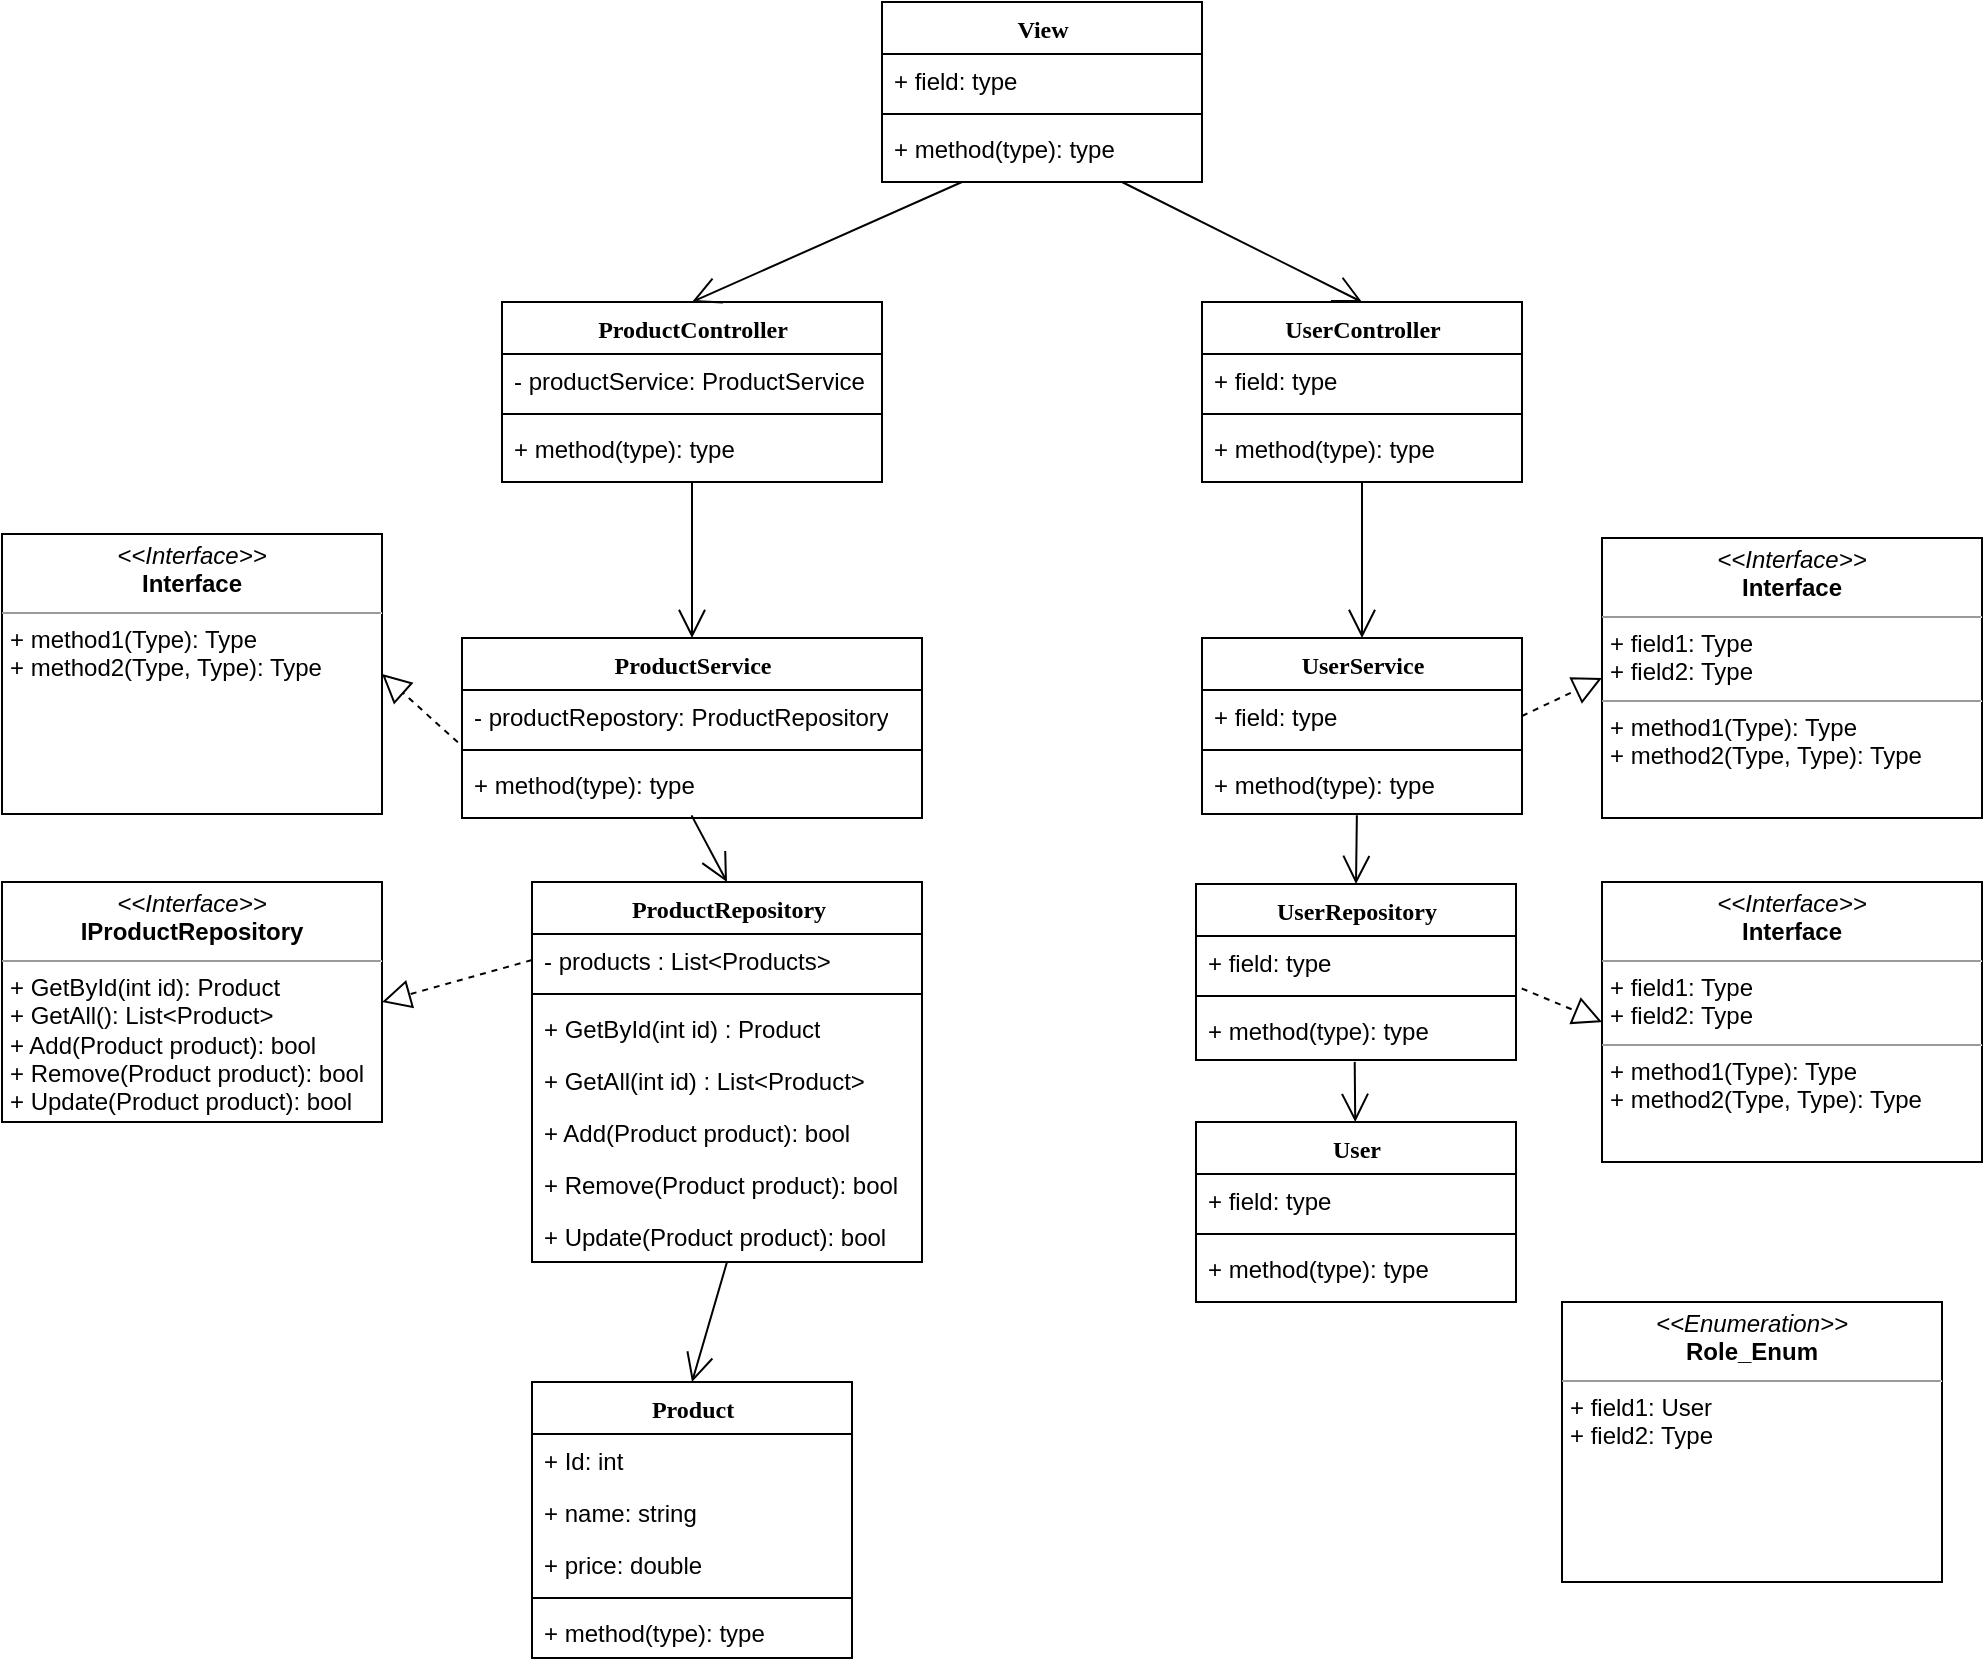 <mxfile version="12.8.1" type="device"><diagram name="Page-1" id="9f46799a-70d6-7492-0946-bef42562c5a5"><mxGraphModel dx="1564" dy="1742" grid="1" gridSize="10" guides="1" tooltips="1" connect="1" arrows="1" fold="1" page="1" pageScale="1" pageWidth="1100" pageHeight="850" background="#ffffff" math="0" shadow="0"><root><mxCell id="0"/><mxCell id="1" parent="0"/><mxCell id="78961159f06e98e8-17" value="Product" style="swimlane;html=1;fontStyle=1;align=center;verticalAlign=top;childLayout=stackLayout;horizontal=1;startSize=26;horizontalStack=0;resizeParent=1;resizeLast=0;collapsible=1;marginBottom=0;swimlaneFillColor=#ffffff;rounded=0;shadow=0;comic=0;labelBackgroundColor=none;strokeWidth=1;fillColor=none;fontFamily=Verdana;fontSize=12" parent="1" vertex="1"><mxGeometry x="295" y="630" width="160" height="138" as="geometry"/></mxCell><mxCell id="78961159f06e98e8-21" value="+ Id: int" style="text;html=1;strokeColor=none;fillColor=none;align=left;verticalAlign=top;spacingLeft=4;spacingRight=4;whiteSpace=wrap;overflow=hidden;rotatable=0;points=[[0,0.5],[1,0.5]];portConstraint=eastwest;" parent="78961159f06e98e8-17" vertex="1"><mxGeometry y="26" width="160" height="26" as="geometry"/></mxCell><mxCell id="0bkyjAdQQClNHAc4ruux-62" value="+ name: string" style="text;html=1;strokeColor=none;fillColor=none;align=left;verticalAlign=top;spacingLeft=4;spacingRight=4;whiteSpace=wrap;overflow=hidden;rotatable=0;points=[[0,0.5],[1,0.5]];portConstraint=eastwest;" parent="78961159f06e98e8-17" vertex="1"><mxGeometry y="52" width="160" height="26" as="geometry"/></mxCell><mxCell id="0bkyjAdQQClNHAc4ruux-63" value="+ price: double" style="text;html=1;strokeColor=none;fillColor=none;align=left;verticalAlign=top;spacingLeft=4;spacingRight=4;whiteSpace=wrap;overflow=hidden;rotatable=0;points=[[0,0.5],[1,0.5]];portConstraint=eastwest;" parent="78961159f06e98e8-17" vertex="1"><mxGeometry y="78" width="160" height="26" as="geometry"/></mxCell><mxCell id="78961159f06e98e8-19" value="" style="line;html=1;strokeWidth=1;fillColor=none;align=left;verticalAlign=middle;spacingTop=-1;spacingLeft=3;spacingRight=3;rotatable=0;labelPosition=right;points=[];portConstraint=eastwest;" parent="78961159f06e98e8-17" vertex="1"><mxGeometry y="104" width="160" height="8" as="geometry"/></mxCell><mxCell id="78961159f06e98e8-20" value="+ method(type): type" style="text;html=1;strokeColor=none;fillColor=none;align=left;verticalAlign=top;spacingLeft=4;spacingRight=4;whiteSpace=wrap;overflow=hidden;rotatable=0;points=[[0,0.5],[1,0.5]];portConstraint=eastwest;" parent="78961159f06e98e8-17" vertex="1"><mxGeometry y="112" width="160" height="26" as="geometry"/></mxCell><mxCell id="78961159f06e98e8-30" value="ProductController" style="swimlane;html=1;fontStyle=1;align=center;verticalAlign=top;childLayout=stackLayout;horizontal=1;startSize=26;horizontalStack=0;resizeParent=1;resizeLast=0;collapsible=1;marginBottom=0;swimlaneFillColor=#ffffff;rounded=0;shadow=0;comic=0;labelBackgroundColor=none;strokeWidth=1;fillColor=none;fontFamily=Verdana;fontSize=12" parent="1" vertex="1"><mxGeometry x="280" y="90" width="190" height="90" as="geometry"/></mxCell><mxCell id="78961159f06e98e8-31" value="- productService: ProductService" style="text;html=1;strokeColor=none;fillColor=none;align=left;verticalAlign=top;spacingLeft=4;spacingRight=4;whiteSpace=wrap;overflow=hidden;rotatable=0;points=[[0,0.5],[1,0.5]];portConstraint=eastwest;" parent="78961159f06e98e8-30" vertex="1"><mxGeometry y="26" width="190" height="26" as="geometry"/></mxCell><mxCell id="78961159f06e98e8-38" value="" style="line;html=1;strokeWidth=1;fillColor=none;align=left;verticalAlign=middle;spacingTop=-1;spacingLeft=3;spacingRight=3;rotatable=0;labelPosition=right;points=[];portConstraint=eastwest;" parent="78961159f06e98e8-30" vertex="1"><mxGeometry y="52" width="190" height="8" as="geometry"/></mxCell><mxCell id="2uxWiu-USM1Q02Om_RPY-19" value="+ method(type): type" style="text;html=1;strokeColor=none;fillColor=none;align=left;verticalAlign=top;spacingLeft=4;spacingRight=4;whiteSpace=wrap;overflow=hidden;rotatable=0;points=[[0,0.5],[1,0.5]];portConstraint=eastwest;" vertex="1" parent="78961159f06e98e8-30"><mxGeometry y="60" width="190" height="26" as="geometry"/></mxCell><mxCell id="0bkyjAdQQClNHAc4ruux-1" value="User" style="swimlane;html=1;fontStyle=1;align=center;verticalAlign=top;childLayout=stackLayout;horizontal=1;startSize=26;horizontalStack=0;resizeParent=1;resizeLast=0;collapsible=1;marginBottom=0;swimlaneFillColor=#ffffff;rounded=0;shadow=0;comic=0;labelBackgroundColor=none;strokeWidth=1;fillColor=none;fontFamily=Verdana;fontSize=12" parent="1" vertex="1"><mxGeometry x="627" y="500" width="160" height="90" as="geometry"/></mxCell><mxCell id="0bkyjAdQQClNHAc4ruux-2" value="+ field: type" style="text;html=1;strokeColor=none;fillColor=none;align=left;verticalAlign=top;spacingLeft=4;spacingRight=4;whiteSpace=wrap;overflow=hidden;rotatable=0;points=[[0,0.5],[1,0.5]];portConstraint=eastwest;" parent="0bkyjAdQQClNHAc4ruux-1" vertex="1"><mxGeometry y="26" width="160" height="26" as="geometry"/></mxCell><mxCell id="0bkyjAdQQClNHAc4ruux-7" value="" style="line;html=1;strokeWidth=1;fillColor=none;align=left;verticalAlign=middle;spacingTop=-1;spacingLeft=3;spacingRight=3;rotatable=0;labelPosition=right;points=[];portConstraint=eastwest;" parent="0bkyjAdQQClNHAc4ruux-1" vertex="1"><mxGeometry y="52" width="160" height="8" as="geometry"/></mxCell><mxCell id="0bkyjAdQQClNHAc4ruux-8" value="+ method(type): type" style="text;html=1;strokeColor=none;fillColor=none;align=left;verticalAlign=top;spacingLeft=4;spacingRight=4;whiteSpace=wrap;overflow=hidden;rotatable=0;points=[[0,0.5],[1,0.5]];portConstraint=eastwest;" parent="0bkyjAdQQClNHAc4ruux-1" vertex="1"><mxGeometry y="60" width="160" height="26" as="geometry"/></mxCell><mxCell id="0bkyjAdQQClNHAc4ruux-10" value="UserController" style="swimlane;html=1;fontStyle=1;align=center;verticalAlign=top;childLayout=stackLayout;horizontal=1;startSize=26;horizontalStack=0;resizeParent=1;resizeLast=0;collapsible=1;marginBottom=0;swimlaneFillColor=#ffffff;rounded=0;shadow=0;comic=0;labelBackgroundColor=none;strokeWidth=1;fillColor=none;fontFamily=Verdana;fontSize=12" parent="1" vertex="1"><mxGeometry x="630" y="90" width="160" height="90" as="geometry"/></mxCell><mxCell id="0bkyjAdQQClNHAc4ruux-11" value="+ field: type" style="text;html=1;strokeColor=none;fillColor=none;align=left;verticalAlign=top;spacingLeft=4;spacingRight=4;whiteSpace=wrap;overflow=hidden;rotatable=0;points=[[0,0.5],[1,0.5]];portConstraint=eastwest;" parent="0bkyjAdQQClNHAc4ruux-10" vertex="1"><mxGeometry y="26" width="160" height="26" as="geometry"/></mxCell><mxCell id="0bkyjAdQQClNHAc4ruux-16" value="" style="line;html=1;strokeWidth=1;fillColor=none;align=left;verticalAlign=middle;spacingTop=-1;spacingLeft=3;spacingRight=3;rotatable=0;labelPosition=right;points=[];portConstraint=eastwest;" parent="0bkyjAdQQClNHAc4ruux-10" vertex="1"><mxGeometry y="52" width="160" height="8" as="geometry"/></mxCell><mxCell id="0bkyjAdQQClNHAc4ruux-17" value="+ method(type): type" style="text;html=1;strokeColor=none;fillColor=none;align=left;verticalAlign=top;spacingLeft=4;spacingRight=4;whiteSpace=wrap;overflow=hidden;rotatable=0;points=[[0,0.5],[1,0.5]];portConstraint=eastwest;" parent="0bkyjAdQQClNHAc4ruux-10" vertex="1"><mxGeometry y="60" width="160" height="26" as="geometry"/></mxCell><mxCell id="0bkyjAdQQClNHAc4ruux-19" value="View" style="swimlane;html=1;fontStyle=1;align=center;verticalAlign=top;childLayout=stackLayout;horizontal=1;startSize=26;horizontalStack=0;resizeParent=1;resizeLast=0;collapsible=1;marginBottom=0;swimlaneFillColor=#ffffff;rounded=0;shadow=0;comic=0;labelBackgroundColor=none;strokeWidth=1;fillColor=none;fontFamily=Verdana;fontSize=12" parent="1" vertex="1"><mxGeometry x="470" y="-60" width="160" height="90" as="geometry"/></mxCell><mxCell id="0bkyjAdQQClNHAc4ruux-20" value="+ field: type" style="text;html=1;strokeColor=none;fillColor=none;align=left;verticalAlign=top;spacingLeft=4;spacingRight=4;whiteSpace=wrap;overflow=hidden;rotatable=0;points=[[0,0.5],[1,0.5]];portConstraint=eastwest;" parent="0bkyjAdQQClNHAc4ruux-19" vertex="1"><mxGeometry y="26" width="160" height="26" as="geometry"/></mxCell><mxCell id="0bkyjAdQQClNHAc4ruux-25" value="" style="line;html=1;strokeWidth=1;fillColor=none;align=left;verticalAlign=middle;spacingTop=-1;spacingLeft=3;spacingRight=3;rotatable=0;labelPosition=right;points=[];portConstraint=eastwest;" parent="0bkyjAdQQClNHAc4ruux-19" vertex="1"><mxGeometry y="52" width="160" height="8" as="geometry"/></mxCell><mxCell id="0bkyjAdQQClNHAc4ruux-26" value="+ method(type): type" style="text;html=1;strokeColor=none;fillColor=none;align=left;verticalAlign=top;spacingLeft=4;spacingRight=4;whiteSpace=wrap;overflow=hidden;rotatable=0;points=[[0,0.5],[1,0.5]];portConstraint=eastwest;" parent="0bkyjAdQQClNHAc4ruux-19" vertex="1"><mxGeometry y="60" width="160" height="26" as="geometry"/></mxCell><mxCell id="0bkyjAdQQClNHAc4ruux-28" value="UserService" style="swimlane;html=1;fontStyle=1;align=center;verticalAlign=top;childLayout=stackLayout;horizontal=1;startSize=26;horizontalStack=0;resizeParent=1;resizeLast=0;collapsible=1;marginBottom=0;swimlaneFillColor=#ffffff;rounded=0;shadow=0;comic=0;labelBackgroundColor=none;strokeWidth=1;fillColor=none;fontFamily=Verdana;fontSize=12" parent="1" vertex="1"><mxGeometry x="630" y="258" width="160" height="88" as="geometry"/></mxCell><mxCell id="0bkyjAdQQClNHAc4ruux-29" value="+ field: type" style="text;html=1;strokeColor=none;fillColor=none;align=left;verticalAlign=top;spacingLeft=4;spacingRight=4;whiteSpace=wrap;overflow=hidden;rotatable=0;points=[[0,0.5],[1,0.5]];portConstraint=eastwest;" parent="0bkyjAdQQClNHAc4ruux-28" vertex="1"><mxGeometry y="26" width="160" height="26" as="geometry"/></mxCell><mxCell id="0bkyjAdQQClNHAc4ruux-34" value="" style="line;html=1;strokeWidth=1;fillColor=none;align=left;verticalAlign=middle;spacingTop=-1;spacingLeft=3;spacingRight=3;rotatable=0;labelPosition=right;points=[];portConstraint=eastwest;" parent="0bkyjAdQQClNHAc4ruux-28" vertex="1"><mxGeometry y="52" width="160" height="8" as="geometry"/></mxCell><mxCell id="0bkyjAdQQClNHAc4ruux-35" value="+ method(type): type" style="text;html=1;strokeColor=none;fillColor=none;align=left;verticalAlign=top;spacingLeft=4;spacingRight=4;whiteSpace=wrap;overflow=hidden;rotatable=0;points=[[0,0.5],[1,0.5]];portConstraint=eastwest;" parent="0bkyjAdQQClNHAc4ruux-28" vertex="1"><mxGeometry y="60" width="160" height="26" as="geometry"/></mxCell><mxCell id="0bkyjAdQQClNHAc4ruux-37" value="ProductRepository" style="swimlane;html=1;fontStyle=1;align=center;verticalAlign=top;childLayout=stackLayout;horizontal=1;startSize=26;horizontalStack=0;resizeParent=1;resizeLast=0;collapsible=1;marginBottom=0;swimlaneFillColor=#ffffff;rounded=0;shadow=0;comic=0;labelBackgroundColor=none;strokeWidth=1;fillColor=none;fontFamily=Verdana;fontSize=12" parent="1" vertex="1"><mxGeometry x="295" y="380" width="195" height="190" as="geometry"/></mxCell><mxCell id="0bkyjAdQQClNHAc4ruux-38" value="- products : List&amp;lt;Products&amp;gt;" style="text;html=1;strokeColor=none;fillColor=none;align=left;verticalAlign=top;spacingLeft=4;spacingRight=4;whiteSpace=wrap;overflow=hidden;rotatable=0;points=[[0,0.5],[1,0.5]];portConstraint=eastwest;" parent="0bkyjAdQQClNHAc4ruux-37" vertex="1"><mxGeometry y="26" width="195" height="26" as="geometry"/></mxCell><mxCell id="0bkyjAdQQClNHAc4ruux-43" value="" style="line;html=1;strokeWidth=1;fillColor=none;align=left;verticalAlign=middle;spacingTop=-1;spacingLeft=3;spacingRight=3;rotatable=0;labelPosition=right;points=[];portConstraint=eastwest;" parent="0bkyjAdQQClNHAc4ruux-37" vertex="1"><mxGeometry y="52" width="195" height="8" as="geometry"/></mxCell><mxCell id="0bkyjAdQQClNHAc4ruux-44" value="+ GetById(int id) : Product" style="text;html=1;strokeColor=none;fillColor=none;align=left;verticalAlign=top;spacingLeft=4;spacingRight=4;whiteSpace=wrap;overflow=hidden;rotatable=0;points=[[0,0.5],[1,0.5]];portConstraint=eastwest;" parent="0bkyjAdQQClNHAc4ruux-37" vertex="1"><mxGeometry y="60" width="195" height="26" as="geometry"/></mxCell><mxCell id="2uxWiu-USM1Q02Om_RPY-20" value="+ GetAll(int id) : List&amp;lt;Product&amp;gt;" style="text;html=1;strokeColor=none;fillColor=none;align=left;verticalAlign=top;spacingLeft=4;spacingRight=4;whiteSpace=wrap;overflow=hidden;rotatable=0;points=[[0,0.5],[1,0.5]];portConstraint=eastwest;" vertex="1" parent="0bkyjAdQQClNHAc4ruux-37"><mxGeometry y="86" width="195" height="26" as="geometry"/></mxCell><mxCell id="2uxWiu-USM1Q02Om_RPY-21" value="+ Add(Product product): bool" style="text;html=1;strokeColor=none;fillColor=none;align=left;verticalAlign=top;spacingLeft=4;spacingRight=4;whiteSpace=wrap;overflow=hidden;rotatable=0;points=[[0,0.5],[1,0.5]];portConstraint=eastwest;" vertex="1" parent="0bkyjAdQQClNHAc4ruux-37"><mxGeometry y="112" width="195" height="26" as="geometry"/></mxCell><mxCell id="2uxWiu-USM1Q02Om_RPY-22" value="+ Remove(Product product): bool" style="text;html=1;strokeColor=none;fillColor=none;align=left;verticalAlign=top;spacingLeft=4;spacingRight=4;whiteSpace=wrap;overflow=hidden;rotatable=0;points=[[0,0.5],[1,0.5]];portConstraint=eastwest;" vertex="1" parent="0bkyjAdQQClNHAc4ruux-37"><mxGeometry y="138" width="195" height="26" as="geometry"/></mxCell><mxCell id="2uxWiu-USM1Q02Om_RPY-23" value="+ Update(Product product): bool" style="text;html=1;strokeColor=none;fillColor=none;align=left;verticalAlign=top;spacingLeft=4;spacingRight=4;whiteSpace=wrap;overflow=hidden;rotatable=0;points=[[0,0.5],[1,0.5]];portConstraint=eastwest;" vertex="1" parent="0bkyjAdQQClNHAc4ruux-37"><mxGeometry y="164" width="195" height="26" as="geometry"/></mxCell><mxCell id="0bkyjAdQQClNHAc4ruux-47" value="ProductService" style="swimlane;html=1;fontStyle=1;align=center;verticalAlign=top;childLayout=stackLayout;horizontal=1;startSize=26;horizontalStack=0;resizeParent=1;resizeLast=0;collapsible=1;marginBottom=0;swimlaneFillColor=#ffffff;rounded=0;shadow=0;comic=0;labelBackgroundColor=none;strokeWidth=1;fillColor=none;fontFamily=Verdana;fontSize=12" parent="1" vertex="1"><mxGeometry x="260" y="258" width="230" height="90" as="geometry"/></mxCell><mxCell id="0bkyjAdQQClNHAc4ruux-48" value="- productRepostory: ProductRepository" style="text;html=1;strokeColor=none;fillColor=none;align=left;verticalAlign=top;spacingLeft=4;spacingRight=4;whiteSpace=wrap;overflow=hidden;rotatable=0;points=[[0,0.5],[1,0.5]];portConstraint=eastwest;" parent="0bkyjAdQQClNHAc4ruux-47" vertex="1"><mxGeometry y="26" width="230" height="26" as="geometry"/></mxCell><mxCell id="0bkyjAdQQClNHAc4ruux-53" value="" style="line;html=1;strokeWidth=1;fillColor=none;align=left;verticalAlign=middle;spacingTop=-1;spacingLeft=3;spacingRight=3;rotatable=0;labelPosition=right;points=[];portConstraint=eastwest;" parent="0bkyjAdQQClNHAc4ruux-47" vertex="1"><mxGeometry y="52" width="230" height="8" as="geometry"/></mxCell><mxCell id="0bkyjAdQQClNHAc4ruux-54" value="+ method(type): type" style="text;html=1;strokeColor=none;fillColor=none;align=left;verticalAlign=top;spacingLeft=4;spacingRight=4;whiteSpace=wrap;overflow=hidden;rotatable=0;points=[[0,0.5],[1,0.5]];portConstraint=eastwest;" parent="0bkyjAdQQClNHAc4ruux-47" vertex="1"><mxGeometry y="60" width="230" height="26" as="geometry"/></mxCell><mxCell id="0bkyjAdQQClNHAc4ruux-57" value="UserRepository" style="swimlane;html=1;fontStyle=1;align=center;verticalAlign=top;childLayout=stackLayout;horizontal=1;startSize=26;horizontalStack=0;resizeParent=1;resizeLast=0;collapsible=1;marginBottom=0;swimlaneFillColor=#ffffff;rounded=0;shadow=0;comic=0;labelBackgroundColor=none;strokeWidth=1;fillColor=none;fontFamily=Verdana;fontSize=12" parent="1" vertex="1"><mxGeometry x="627" y="381" width="160" height="88" as="geometry"/></mxCell><mxCell id="0bkyjAdQQClNHAc4ruux-58" value="+ field: type" style="text;html=1;strokeColor=none;fillColor=none;align=left;verticalAlign=top;spacingLeft=4;spacingRight=4;whiteSpace=wrap;overflow=hidden;rotatable=0;points=[[0,0.5],[1,0.5]];portConstraint=eastwest;" parent="0bkyjAdQQClNHAc4ruux-57" vertex="1"><mxGeometry y="26" width="160" height="26" as="geometry"/></mxCell><mxCell id="0bkyjAdQQClNHAc4ruux-59" value="" style="line;html=1;strokeWidth=1;fillColor=none;align=left;verticalAlign=middle;spacingTop=-1;spacingLeft=3;spacingRight=3;rotatable=0;labelPosition=right;points=[];portConstraint=eastwest;" parent="0bkyjAdQQClNHAc4ruux-57" vertex="1"><mxGeometry y="52" width="160" height="8" as="geometry"/></mxCell><mxCell id="0bkyjAdQQClNHAc4ruux-60" value="+ method(type): type" style="text;html=1;strokeColor=none;fillColor=none;align=left;verticalAlign=top;spacingLeft=4;spacingRight=4;whiteSpace=wrap;overflow=hidden;rotatable=0;points=[[0,0.5],[1,0.5]];portConstraint=eastwest;" parent="0bkyjAdQQClNHAc4ruux-57" vertex="1"><mxGeometry y="60" width="160" height="26" as="geometry"/></mxCell><mxCell id="0bkyjAdQQClNHAc4ruux-64" value="" style="endArrow=open;endFill=1;endSize=12;html=1;entryX=0.5;entryY=0;entryDx=0;entryDy=0;exitX=0.5;exitY=1;exitDx=0;exitDy=0;" parent="1" source="78961159f06e98e8-30" target="0bkyjAdQQClNHAc4ruux-47" edge="1"><mxGeometry width="160" relative="1" as="geometry"><mxPoint x="365" y="230" as="sourcePoint"/><mxPoint x="310" y="190" as="targetPoint"/></mxGeometry></mxCell><mxCell id="0bkyjAdQQClNHAc4ruux-65" value="" style="endArrow=open;endFill=1;endSize=12;html=1;entryX=0.5;entryY=0;entryDx=0;entryDy=0;exitX=0.499;exitY=1.103;exitDx=0;exitDy=0;exitPerimeter=0;" parent="1" source="0bkyjAdQQClNHAc4ruux-54" target="0bkyjAdQQClNHAc4ruux-37" edge="1"><mxGeometry width="160" relative="1" as="geometry"><mxPoint x="170" y="440" as="sourcePoint"/><mxPoint x="330" y="440" as="targetPoint"/></mxGeometry></mxCell><mxCell id="2uxWiu-USM1Q02Om_RPY-1" value="" style="endArrow=open;endFill=1;endSize=12;html=1;entryX=0.5;entryY=0;entryDx=0;entryDy=0;exitX=0.25;exitY=1;exitDx=0;exitDy=0;" edge="1" parent="1" source="0bkyjAdQQClNHAc4ruux-19" target="78961159f06e98e8-30"><mxGeometry width="160" relative="1" as="geometry"><mxPoint x="640" y="140" as="sourcePoint"/><mxPoint x="430" y="50" as="targetPoint"/></mxGeometry></mxCell><mxCell id="2uxWiu-USM1Q02Om_RPY-2" value="" style="endArrow=open;endFill=1;endSize=12;html=1;entryX=0.5;entryY=0;entryDx=0;entryDy=0;exitX=0.75;exitY=1;exitDx=0;exitDy=0;" edge="1" parent="1" source="0bkyjAdQQClNHAc4ruux-19" target="0bkyjAdQQClNHAc4ruux-10"><mxGeometry width="160" relative="1" as="geometry"><mxPoint x="610" y="100" as="sourcePoint"/><mxPoint x="790" y="140" as="targetPoint"/></mxGeometry></mxCell><mxCell id="2uxWiu-USM1Q02Om_RPY-3" value="" style="endArrow=open;endFill=1;endSize=12;html=1;exitX=0.5;exitY=1;exitDx=0;exitDy=0;entryX=0.5;entryY=0;entryDx=0;entryDy=0;" edge="1" parent="1" source="0bkyjAdQQClNHAc4ruux-37" target="78961159f06e98e8-17"><mxGeometry width="160" relative="1" as="geometry"><mxPoint x="120" y="500" as="sourcePoint"/><mxPoint x="280" y="500" as="targetPoint"/></mxGeometry></mxCell><mxCell id="2uxWiu-USM1Q02Om_RPY-4" value="" style="endArrow=open;endFill=1;endSize=12;html=1;exitX=0.5;exitY=1;exitDx=0;exitDy=0;entryX=0.5;entryY=0;entryDx=0;entryDy=0;" edge="1" parent="1" source="0bkyjAdQQClNHAc4ruux-10" target="0bkyjAdQQClNHAc4ruux-28"><mxGeometry width="160" relative="1" as="geometry"><mxPoint x="610" y="200" as="sourcePoint"/><mxPoint x="770" y="200" as="targetPoint"/></mxGeometry></mxCell><mxCell id="2uxWiu-USM1Q02Om_RPY-5" value="" style="endArrow=open;endFill=1;endSize=12;html=1;entryX=0.5;entryY=0;entryDx=0;entryDy=0;exitX=0.484;exitY=1.1;exitDx=0;exitDy=0;exitPerimeter=0;" edge="1" parent="1" source="0bkyjAdQQClNHAc4ruux-35" target="0bkyjAdQQClNHAc4ruux-57"><mxGeometry width="160" relative="1" as="geometry"><mxPoint x="680" y="360" as="sourcePoint"/><mxPoint x="990" y="360" as="targetPoint"/></mxGeometry></mxCell><mxCell id="2uxWiu-USM1Q02Om_RPY-7" value="" style="endArrow=open;endFill=1;endSize=12;html=1;exitX=0.496;exitY=1.113;exitDx=0;exitDy=0;exitPerimeter=0;" edge="1" parent="1" source="0bkyjAdQQClNHAc4ruux-60" target="0bkyjAdQQClNHAc4ruux-1"><mxGeometry width="160" relative="1" as="geometry"><mxPoint x="840" y="470" as="sourcePoint"/><mxPoint x="1000" y="470" as="targetPoint"/></mxGeometry></mxCell><mxCell id="2uxWiu-USM1Q02Om_RPY-8" value="&lt;p style=&quot;margin: 0px ; margin-top: 4px ; text-align: center&quot;&gt;&lt;i&gt;&amp;lt;&amp;lt;Interface&amp;gt;&amp;gt;&lt;/i&gt;&lt;br&gt;&lt;b&gt;Interface&lt;/b&gt;&lt;/p&gt;&lt;hr size=&quot;1&quot;&gt;&lt;p style=&quot;margin: 0px ; margin-left: 4px&quot;&gt;+ method1(Type): Type&lt;br&gt;+ method2(Type, Type): Type&lt;/p&gt;" style="verticalAlign=top;align=left;overflow=fill;fontSize=12;fontFamily=Helvetica;html=1;" vertex="1" parent="1"><mxGeometry x="30" y="206" width="190" height="140" as="geometry"/></mxCell><mxCell id="2uxWiu-USM1Q02Om_RPY-9" value="&lt;p style=&quot;margin: 0px ; margin-top: 4px ; text-align: center&quot;&gt;&lt;i&gt;&amp;lt;&amp;lt;Interface&amp;gt;&amp;gt;&lt;/i&gt;&lt;br&gt;&lt;b&gt;IProductRepository&lt;/b&gt;&lt;/p&gt;&lt;hr size=&quot;1&quot;&gt;&lt;p style=&quot;margin: 0px ; margin-left: 4px&quot;&gt;+ GetById(int id): Product&lt;/p&gt;&lt;p style=&quot;margin: 0px ; margin-left: 4px&quot;&gt;+ GetAll(): List&amp;lt;Product&amp;gt;&lt;/p&gt;&lt;p style=&quot;margin: 0px ; margin-left: 4px&quot;&gt;+ Add(Product product): bool&lt;/p&gt;&lt;p style=&quot;margin: 0px ; margin-left: 4px&quot;&gt;+ Remove(Product product): bool&lt;/p&gt;&lt;p style=&quot;margin: 0px ; margin-left: 4px&quot;&gt;+ Update(Product product): bool&lt;/p&gt;" style="verticalAlign=top;align=left;overflow=fill;fontSize=12;fontFamily=Helvetica;html=1;" vertex="1" parent="1"><mxGeometry x="30" y="380" width="190" height="120" as="geometry"/></mxCell><mxCell id="2uxWiu-USM1Q02Om_RPY-10" value="&lt;p style=&quot;margin:0px;margin-top:4px;text-align:center;&quot;&gt;&lt;i&gt;&amp;lt;&amp;lt;Interface&amp;gt;&amp;gt;&lt;/i&gt;&lt;br/&gt;&lt;b&gt;Interface&lt;/b&gt;&lt;/p&gt;&lt;hr size=&quot;1&quot;/&gt;&lt;p style=&quot;margin:0px;margin-left:4px;&quot;&gt;+ field1: Type&lt;br/&gt;+ field2: Type&lt;/p&gt;&lt;hr size=&quot;1&quot;/&gt;&lt;p style=&quot;margin:0px;margin-left:4px;&quot;&gt;+ method1(Type): Type&lt;br/&gt;+ method2(Type, Type): Type&lt;/p&gt;" style="verticalAlign=top;align=left;overflow=fill;fontSize=12;fontFamily=Helvetica;html=1;" vertex="1" parent="1"><mxGeometry x="830" y="208" width="190" height="140" as="geometry"/></mxCell><mxCell id="2uxWiu-USM1Q02Om_RPY-11" value="&lt;p style=&quot;margin:0px;margin-top:4px;text-align:center;&quot;&gt;&lt;i&gt;&amp;lt;&amp;lt;Interface&amp;gt;&amp;gt;&lt;/i&gt;&lt;br/&gt;&lt;b&gt;Interface&lt;/b&gt;&lt;/p&gt;&lt;hr size=&quot;1&quot;/&gt;&lt;p style=&quot;margin:0px;margin-left:4px;&quot;&gt;+ field1: Type&lt;br/&gt;+ field2: Type&lt;/p&gt;&lt;hr size=&quot;1&quot;/&gt;&lt;p style=&quot;margin:0px;margin-left:4px;&quot;&gt;+ method1(Type): Type&lt;br/&gt;+ method2(Type, Type): Type&lt;/p&gt;" style="verticalAlign=top;align=left;overflow=fill;fontSize=12;fontFamily=Helvetica;html=1;" vertex="1" parent="1"><mxGeometry x="830" y="380" width="190" height="140" as="geometry"/></mxCell><mxCell id="2uxWiu-USM1Q02Om_RPY-13" value="" style="endArrow=block;dashed=1;endFill=0;endSize=12;html=1;entryX=1;entryY=0.5;entryDx=0;entryDy=0;exitX=0;exitY=0.5;exitDx=0;exitDy=0;" edge="1" parent="1" source="0bkyjAdQQClNHAc4ruux-38" target="2uxWiu-USM1Q02Om_RPY-9"><mxGeometry width="160" relative="1" as="geometry"><mxPoint x="60" y="620" as="sourcePoint"/><mxPoint x="220" y="620" as="targetPoint"/></mxGeometry></mxCell><mxCell id="2uxWiu-USM1Q02Om_RPY-14" value="" style="endArrow=block;dashed=1;endFill=0;endSize=12;html=1;exitX=-0.009;exitY=1.004;exitDx=0;exitDy=0;exitPerimeter=0;entryX=1;entryY=0.5;entryDx=0;entryDy=0;" edge="1" parent="1" source="0bkyjAdQQClNHAc4ruux-48" target="2uxWiu-USM1Q02Om_RPY-8"><mxGeometry width="160" relative="1" as="geometry"><mxPoint x="190" y="200" as="sourcePoint"/><mxPoint x="350" y="200" as="targetPoint"/></mxGeometry></mxCell><mxCell id="2uxWiu-USM1Q02Om_RPY-15" value="" style="endArrow=block;dashed=1;endFill=0;endSize=12;html=1;entryX=0;entryY=0.5;entryDx=0;entryDy=0;exitX=1;exitY=0.5;exitDx=0;exitDy=0;" edge="1" parent="1" source="0bkyjAdQQClNHAc4ruux-29" target="2uxWiu-USM1Q02Om_RPY-10"><mxGeometry width="160" relative="1" as="geometry"><mxPoint x="480" y="250" as="sourcePoint"/><mxPoint x="640" y="250" as="targetPoint"/></mxGeometry></mxCell><mxCell id="2uxWiu-USM1Q02Om_RPY-16" value="" style="endArrow=block;dashed=1;endFill=0;endSize=12;html=1;entryX=0;entryY=0.5;entryDx=0;entryDy=0;exitX=1.018;exitY=1.009;exitDx=0;exitDy=0;exitPerimeter=0;" edge="1" parent="1" source="0bkyjAdQQClNHAc4ruux-58" target="2uxWiu-USM1Q02Om_RPY-11"><mxGeometry width="160" relative="1" as="geometry"><mxPoint x="450" y="370" as="sourcePoint"/><mxPoint x="610" y="370" as="targetPoint"/></mxGeometry></mxCell><mxCell id="2uxWiu-USM1Q02Om_RPY-18" value="&lt;p style=&quot;margin: 0px ; margin-top: 4px ; text-align: center&quot;&gt;&lt;i&gt;&amp;lt;&amp;lt;Enumeration&amp;gt;&amp;gt;&lt;/i&gt;&lt;br&gt;&lt;b&gt;Role_Enum&lt;/b&gt;&lt;/p&gt;&lt;hr size=&quot;1&quot;&gt;&lt;p style=&quot;margin: 0px ; margin-left: 4px&quot;&gt;+ field1: User&lt;br&gt;+ field2: Type&lt;/p&gt;" style="verticalAlign=top;align=left;overflow=fill;fontSize=12;fontFamily=Helvetica;html=1;" vertex="1" parent="1"><mxGeometry x="810" y="590" width="190" height="140" as="geometry"/></mxCell></root></mxGraphModel></diagram></mxfile>